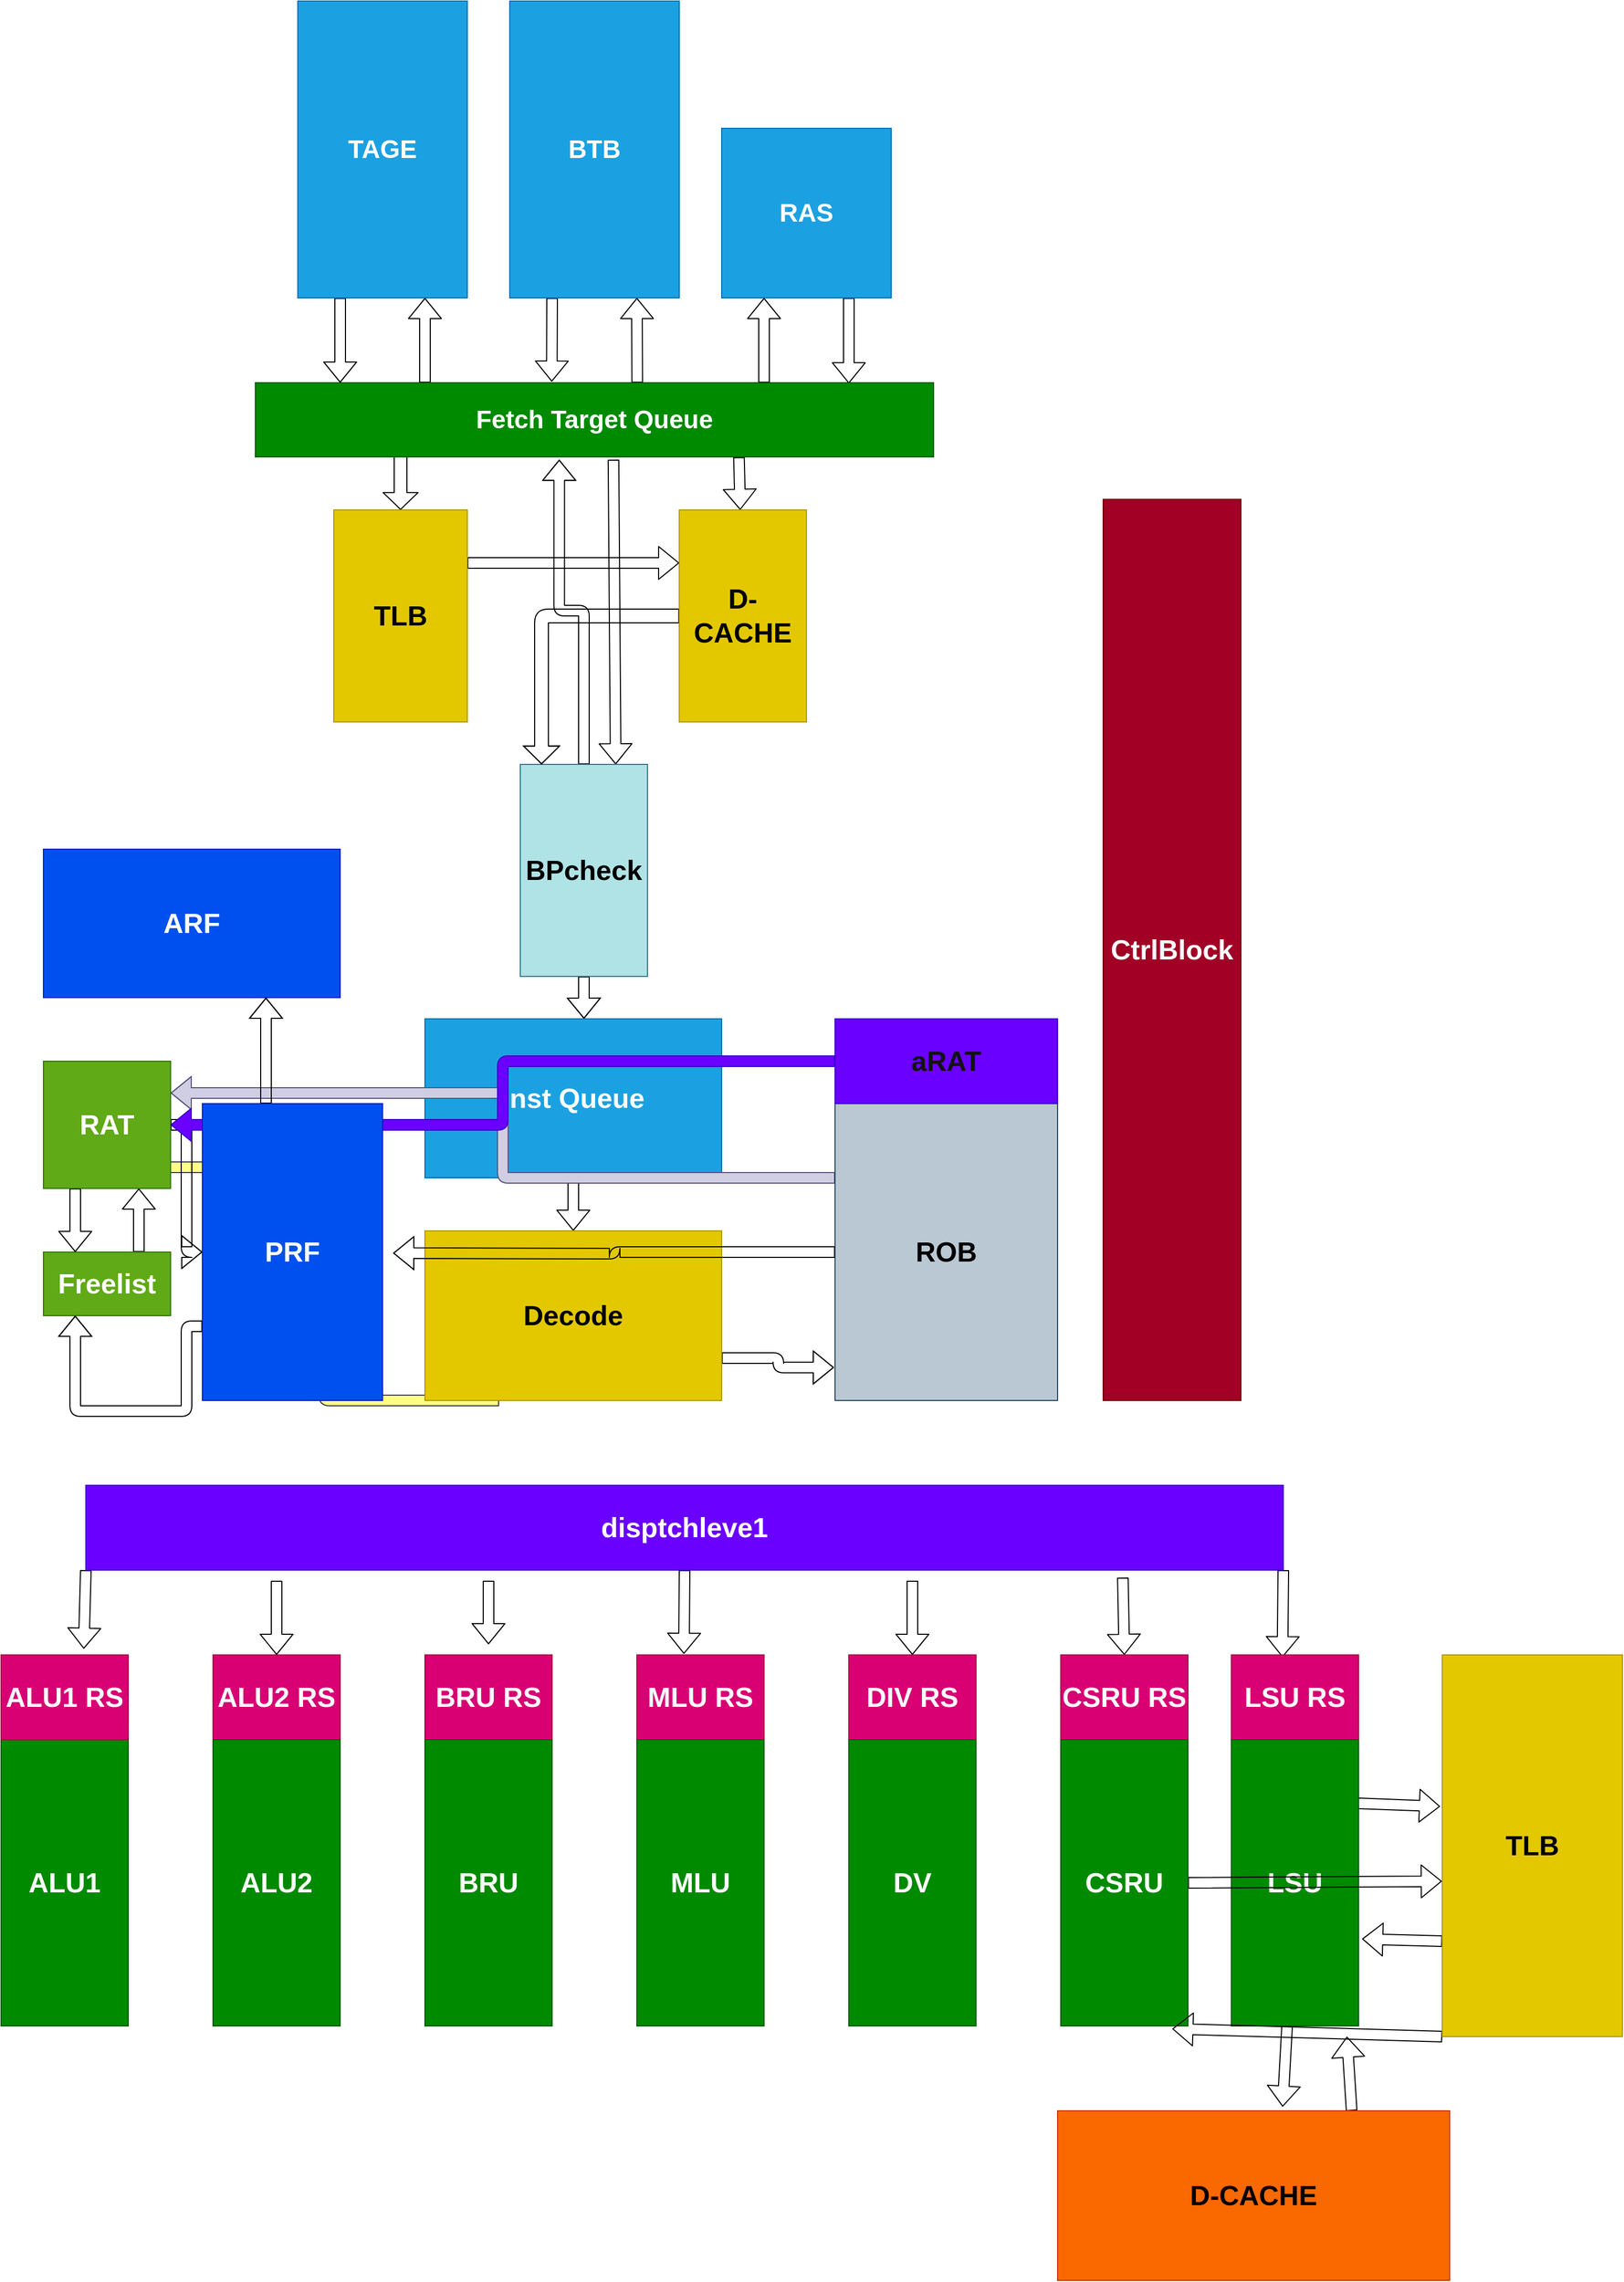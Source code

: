 <mxfile>
    <diagram id="EKzQQ3M8WK9-Ac7z57sP" name="Page-1">
        <mxGraphModel dx="3337" dy="3182" grid="1" gridSize="10" guides="1" tooltips="1" connect="1" arrows="1" fold="1" page="1" pageScale="1" pageWidth="827" pageHeight="1169" math="0" shadow="0">
            <root>
                <mxCell id="0"/>
                <mxCell id="1" parent="0"/>
                <mxCell id="eWK4d_EPXdULh0frg8aH-11" style="edgeStyle=none;html=1;exitX=0.25;exitY=1;exitDx=0;exitDy=0;entryX=0.437;entryY=-0.014;entryDx=0;entryDy=0;entryPerimeter=0;shape=flexArrow;" edge="1" parent="1" source="eWK4d_EPXdULh0frg8aH-2" target="eWK4d_EPXdULh0frg8aH-5">
                    <mxGeometry relative="1" as="geometry"/>
                </mxCell>
                <mxCell id="eWK4d_EPXdULh0frg8aH-2" value="&lt;h1&gt;BTB&lt;/h1&gt;" style="whiteSpace=wrap;html=1;fillColor=#1ba1e2;fontColor=#ffffff;strokeColor=#006EAF;" vertex="1" parent="1">
                    <mxGeometry x="520" y="-680" width="160" height="280" as="geometry"/>
                </mxCell>
                <mxCell id="eWK4d_EPXdULh0frg8aH-10" style="edgeStyle=none;html=1;exitX=0.25;exitY=1;exitDx=0;exitDy=0;entryX=0.125;entryY=0;entryDx=0;entryDy=0;entryPerimeter=0;shape=flexArrow;" edge="1" parent="1" source="eWK4d_EPXdULh0frg8aH-3" target="eWK4d_EPXdULh0frg8aH-5">
                    <mxGeometry relative="1" as="geometry"/>
                </mxCell>
                <mxCell id="eWK4d_EPXdULh0frg8aH-3" value="&lt;h1&gt;TAGE&lt;/h1&gt;" style="whiteSpace=wrap;html=1;fillColor=#1ba1e2;fontColor=#ffffff;strokeColor=#006EAF;" vertex="1" parent="1">
                    <mxGeometry x="320" y="-680" width="160" height="280" as="geometry"/>
                </mxCell>
                <mxCell id="eWK4d_EPXdULh0frg8aH-16" style="edgeStyle=none;html=1;exitX=0.75;exitY=1;exitDx=0;exitDy=0;entryX=0.875;entryY=0.009;entryDx=0;entryDy=0;entryPerimeter=0;shape=flexArrow;" edge="1" parent="1" source="eWK4d_EPXdULh0frg8aH-4" target="eWK4d_EPXdULh0frg8aH-5">
                    <mxGeometry relative="1" as="geometry"/>
                </mxCell>
                <mxCell id="eWK4d_EPXdULh0frg8aH-4" value="&lt;h1&gt;RAS&lt;/h1&gt;" style="whiteSpace=wrap;html=1;fillColor=#1ba1e2;fontColor=#ffffff;strokeColor=#006EAF;" vertex="1" parent="1">
                    <mxGeometry x="720" y="-560" width="160" height="160" as="geometry"/>
                </mxCell>
                <mxCell id="eWK4d_EPXdULh0frg8aH-9" style="edgeStyle=none;html=1;exitX=0.25;exitY=0;exitDx=0;exitDy=0;entryX=0.75;entryY=1;entryDx=0;entryDy=0;shape=flexArrow;" edge="1" parent="1" source="eWK4d_EPXdULh0frg8aH-5" target="eWK4d_EPXdULh0frg8aH-3">
                    <mxGeometry relative="1" as="geometry"/>
                </mxCell>
                <mxCell id="eWK4d_EPXdULh0frg8aH-12" style="edgeStyle=none;html=1;exitX=0.563;exitY=0;exitDx=0;exitDy=0;entryX=0.75;entryY=1;entryDx=0;entryDy=0;shape=flexArrow;exitPerimeter=0;" edge="1" parent="1" source="eWK4d_EPXdULh0frg8aH-5" target="eWK4d_EPXdULh0frg8aH-2">
                    <mxGeometry relative="1" as="geometry"/>
                </mxCell>
                <mxCell id="eWK4d_EPXdULh0frg8aH-15" style="edgeStyle=none;html=1;exitX=0.75;exitY=0;exitDx=0;exitDy=0;entryX=0.25;entryY=1;entryDx=0;entryDy=0;shape=flexArrow;" edge="1" parent="1" source="eWK4d_EPXdULh0frg8aH-5" target="eWK4d_EPXdULh0frg8aH-4">
                    <mxGeometry relative="1" as="geometry"/>
                </mxCell>
                <mxCell id="eWK4d_EPXdULh0frg8aH-20" style="edgeStyle=none;html=1;entryX=0.5;entryY=0;entryDx=0;entryDy=0;fontSize=13;fontColor=#000000;shape=flexArrow;width=12;endSize=4.95;" edge="1" parent="1" target="eWK4d_EPXdULh0frg8aH-17">
                    <mxGeometry relative="1" as="geometry">
                        <mxPoint x="417" y="-260" as="sourcePoint"/>
                    </mxGeometry>
                </mxCell>
                <mxCell id="eWK4d_EPXdULh0frg8aH-22" style="edgeStyle=none;shape=flexArrow;html=1;exitX=0.713;exitY=1.003;exitDx=0;exitDy=0;fontSize=13;fontColor=#000000;exitPerimeter=0;" edge="1" parent="1" source="eWK4d_EPXdULh0frg8aH-5" target="eWK4d_EPXdULh0frg8aH-19">
                    <mxGeometry relative="1" as="geometry"/>
                </mxCell>
                <mxCell id="eWK4d_EPXdULh0frg8aH-24" style="edgeStyle=none;shape=flexArrow;html=1;entryX=0.75;entryY=0;entryDx=0;entryDy=0;fontSize=13;fontColor=#000000;exitX=0.528;exitY=1.037;exitDx=0;exitDy=0;exitPerimeter=0;" edge="1" parent="1" source="eWK4d_EPXdULh0frg8aH-5" target="eWK4d_EPXdULh0frg8aH-18">
                    <mxGeometry relative="1" as="geometry"/>
                </mxCell>
                <mxCell id="eWK4d_EPXdULh0frg8aH-5" value="&lt;h1&gt;Fetch Target Queue&lt;/h1&gt;" style="whiteSpace=wrap;html=1;fillColor=#008a00;fontColor=#ffffff;strokeColor=#005700;" vertex="1" parent="1">
                    <mxGeometry x="280" y="-320" width="640" height="70" as="geometry"/>
                </mxCell>
                <mxCell id="eWK4d_EPXdULh0frg8aH-23" style="edgeStyle=none;shape=flexArrow;html=1;entryX=0;entryY=0.25;entryDx=0;entryDy=0;fontSize=13;fontColor=#000000;exitX=1;exitY=0.25;exitDx=0;exitDy=0;" edge="1" parent="1" source="eWK4d_EPXdULh0frg8aH-17" target="eWK4d_EPXdULh0frg8aH-19">
                    <mxGeometry relative="1" as="geometry"/>
                </mxCell>
                <mxCell id="eWK4d_EPXdULh0frg8aH-17" value="&lt;h1&gt;TLB&lt;/h1&gt;" style="whiteSpace=wrap;html=1;fontSize=13;fontColor=#000000;fillColor=#e3c800;strokeColor=#B09500;" vertex="1" parent="1">
                    <mxGeometry x="354" y="-200" width="126" height="200" as="geometry"/>
                </mxCell>
                <mxCell id="eWK4d_EPXdULh0frg8aH-26" style="edgeStyle=orthogonalEdgeStyle;shape=flexArrow;html=1;exitX=0.5;exitY=0;exitDx=0;exitDy=0;entryX=0.448;entryY=1.037;entryDx=0;entryDy=0;entryPerimeter=0;fontSize=13;fontColor=#000000;" edge="1" parent="1" source="eWK4d_EPXdULh0frg8aH-18" target="eWK4d_EPXdULh0frg8aH-5">
                    <mxGeometry relative="1" as="geometry"/>
                </mxCell>
                <mxCell id="eWK4d_EPXdULh0frg8aH-27" style="edgeStyle=orthogonalEdgeStyle;shape=flexArrow;html=1;exitX=0.5;exitY=1;exitDx=0;exitDy=0;entryX=0.536;entryY=0;entryDx=0;entryDy=0;entryPerimeter=0;fontSize=13;fontColor=#000000;" edge="1" parent="1" source="eWK4d_EPXdULh0frg8aH-18" target="eWK4d_EPXdULh0frg8aH-21">
                    <mxGeometry relative="1" as="geometry"/>
                </mxCell>
                <mxCell id="eWK4d_EPXdULh0frg8aH-18" value="&lt;h1&gt;&lt;font color=&quot;#000000&quot;&gt;BPcheck&lt;/font&gt;&lt;/h1&gt;" style="whiteSpace=wrap;html=1;fontSize=13;fillColor=#b0e3e6;strokeColor=#0e8088;" vertex="1" parent="1">
                    <mxGeometry x="530" y="40" width="120" height="200" as="geometry"/>
                </mxCell>
                <mxCell id="eWK4d_EPXdULh0frg8aH-25" style="edgeStyle=orthogonalEdgeStyle;shape=flexArrow;html=1;fontSize=13;fontColor=#000000;entryX=0.167;entryY=0;entryDx=0;entryDy=0;entryPerimeter=0;width=13;endSize=5.27;" edge="1" parent="1" source="eWK4d_EPXdULh0frg8aH-19" target="eWK4d_EPXdULh0frg8aH-18">
                    <mxGeometry relative="1" as="geometry">
                        <mxPoint x="740" y="130" as="targetPoint"/>
                    </mxGeometry>
                </mxCell>
                <mxCell id="eWK4d_EPXdULh0frg8aH-19" value="&lt;h1&gt;D-CACHE&lt;/h1&gt;" style="whiteSpace=wrap;html=1;fontSize=13;fontColor=#000000;fillColor=#e3c800;strokeColor=#B09500;" vertex="1" parent="1">
                    <mxGeometry x="680" y="-200" width="120" height="200" as="geometry"/>
                </mxCell>
                <mxCell id="eWK4d_EPXdULh0frg8aH-29" value="" style="edgeStyle=orthogonalEdgeStyle;shape=flexArrow;html=1;fontSize=13;fontColor=#000000;" edge="1" parent="1" source="eWK4d_EPXdULh0frg8aH-21" target="eWK4d_EPXdULh0frg8aH-28">
                    <mxGeometry relative="1" as="geometry"/>
                </mxCell>
                <mxCell id="eWK4d_EPXdULh0frg8aH-21" value="&lt;h1&gt;Inst Queue&lt;/h1&gt;" style="whiteSpace=wrap;html=1;fontSize=13;fontColor=#ffffff;fillColor=#1ba1e2;strokeColor=#006EAF;" vertex="1" parent="1">
                    <mxGeometry x="440" y="280" width="280" height="150" as="geometry"/>
                </mxCell>
                <mxCell id="eWK4d_EPXdULh0frg8aH-31" style="edgeStyle=orthogonalEdgeStyle;shape=flexArrow;html=1;exitX=1;exitY=0.75;exitDx=0;exitDy=0;entryX=-0.005;entryY=0.889;entryDx=0;entryDy=0;entryPerimeter=0;fontSize=13;fontColor=#000000;" edge="1" parent="1" source="eWK4d_EPXdULh0frg8aH-28" target="eWK4d_EPXdULh0frg8aH-30">
                    <mxGeometry relative="1" as="geometry"/>
                </mxCell>
                <mxCell id="eWK4d_EPXdULh0frg8aH-52" style="edgeStyle=elbowEdgeStyle;shape=flexArrow;html=1;exitX=0.25;exitY=1;exitDx=0;exitDy=0;entryX=0.833;entryY=0.833;entryDx=0;entryDy=0;entryPerimeter=0;fontSize=13;fontColor=#121212;fillColor=#ffff88;strokeColor=#36393d;" edge="1" parent="1" source="eWK4d_EPXdULh0frg8aH-28" target="eWK4d_EPXdULh0frg8aH-33">
                    <mxGeometry relative="1" as="geometry"/>
                </mxCell>
                <mxCell id="eWK4d_EPXdULh0frg8aH-28" value="&lt;h1&gt;Decode&lt;/h1&gt;" style="whiteSpace=wrap;html=1;fontSize=13;fontColor=#000000;fillColor=#e3c800;strokeColor=#B09500;" vertex="1" parent="1">
                    <mxGeometry x="440" y="480" width="280" height="160" as="geometry"/>
                </mxCell>
                <mxCell id="eWK4d_EPXdULh0frg8aH-46" style="edgeStyle=orthogonalEdgeStyle;shape=flexArrow;html=1;exitX=0;exitY=0.5;exitDx=0;exitDy=0;fontSize=13;fontColor=#121212;" edge="1" parent="1" source="eWK4d_EPXdULh0frg8aH-30">
                    <mxGeometry relative="1" as="geometry">
                        <mxPoint x="410" y="501" as="targetPoint"/>
                    </mxGeometry>
                </mxCell>
                <mxCell id="eWK4d_EPXdULh0frg8aH-47" style="edgeStyle=orthogonalEdgeStyle;shape=flexArrow;html=1;exitX=0;exitY=0.25;exitDx=0;exitDy=0;entryX=1;entryY=0.25;entryDx=0;entryDy=0;fontSize=13;fontColor=#121212;fillColor=#d0cee2;strokeColor=#56517e;" edge="1" parent="1" source="eWK4d_EPXdULh0frg8aH-30" target="eWK4d_EPXdULh0frg8aH-33">
                    <mxGeometry relative="1" as="geometry"/>
                </mxCell>
                <mxCell id="eWK4d_EPXdULh0frg8aH-30" value="&lt;h1&gt;&lt;font color=&quot;#000000&quot;&gt;ROB&lt;/font&gt;&lt;/h1&gt;" style="whiteSpace=wrap;html=1;fontSize=13;fillColor=#bac8d3;strokeColor=#23445d;" vertex="1" parent="1">
                    <mxGeometry x="827" y="360" width="210" height="280" as="geometry"/>
                </mxCell>
                <mxCell id="eWK4d_EPXdULh0frg8aH-38" style="edgeStyle=orthogonalEdgeStyle;shape=flexArrow;html=1;exitX=0.75;exitY=0;exitDx=0;exitDy=0;entryX=0.75;entryY=1;entryDx=0;entryDy=0;fontSize=13;fontColor=#121212;" edge="1" parent="1" source="eWK4d_EPXdULh0frg8aH-32" target="eWK4d_EPXdULh0frg8aH-33">
                    <mxGeometry relative="1" as="geometry"/>
                </mxCell>
                <mxCell id="eWK4d_EPXdULh0frg8aH-32" value="&lt;h1&gt;Freelist&lt;/h1&gt;" style="whiteSpace=wrap;html=1;fontSize=13;fontColor=#ffffff;fillColor=#60a917;strokeColor=#2D7600;" vertex="1" parent="1">
                    <mxGeometry x="80" y="500" width="120" height="60" as="geometry"/>
                </mxCell>
                <mxCell id="eWK4d_EPXdULh0frg8aH-39" style="edgeStyle=orthogonalEdgeStyle;shape=flexArrow;html=1;exitX=0.25;exitY=1;exitDx=0;exitDy=0;entryX=0.25;entryY=0;entryDx=0;entryDy=0;fontSize=13;fontColor=#121212;" edge="1" parent="1" source="eWK4d_EPXdULh0frg8aH-33" target="eWK4d_EPXdULh0frg8aH-32">
                    <mxGeometry relative="1" as="geometry"/>
                </mxCell>
                <mxCell id="eWK4d_EPXdULh0frg8aH-44" style="edgeStyle=orthogonalEdgeStyle;shape=flexArrow;html=1;exitX=1;exitY=0.5;exitDx=0;exitDy=0;fontSize=13;fontColor=#121212;" edge="1" parent="1" source="eWK4d_EPXdULh0frg8aH-33" target="eWK4d_EPXdULh0frg8aH-37">
                    <mxGeometry relative="1" as="geometry"/>
                </mxCell>
                <mxCell id="eWK4d_EPXdULh0frg8aH-33" value="&lt;h1&gt;RAT&lt;/h1&gt;" style="whiteSpace=wrap;html=1;fontSize=13;fontColor=#ffffff;fillColor=#60a917;strokeColor=#2D7600;" vertex="1" parent="1">
                    <mxGeometry x="80" y="320" width="120" height="120" as="geometry"/>
                </mxCell>
                <mxCell id="eWK4d_EPXdULh0frg8aH-50" style="edgeStyle=elbowEdgeStyle;shape=flexArrow;html=1;exitX=0;exitY=0.5;exitDx=0;exitDy=0;fontSize=13;fontColor=#121212;fillColor=#6a00ff;strokeColor=#3700CC;" edge="1" parent="1" source="eWK4d_EPXdULh0frg8aH-34" target="eWK4d_EPXdULh0frg8aH-33">
                    <mxGeometry relative="1" as="geometry"/>
                </mxCell>
                <mxCell id="eWK4d_EPXdULh0frg8aH-34" value="&lt;h1&gt;&lt;font color=&quot;#121212&quot;&gt;aRAT&lt;/font&gt;&lt;/h1&gt;" style="whiteSpace=wrap;html=1;fontSize=13;fontColor=#ffffff;fillColor=#6a00ff;strokeColor=#3700CC;" vertex="1" parent="1">
                    <mxGeometry x="827" y="280" width="210" height="80" as="geometry"/>
                </mxCell>
                <mxCell id="eWK4d_EPXdULh0frg8aH-36" value="&lt;h1&gt;ARF&lt;/h1&gt;" style="whiteSpace=wrap;html=1;fontSize=13;fontColor=#ffffff;fillColor=#0050ef;strokeColor=#001DBC;" vertex="1" parent="1">
                    <mxGeometry x="80" y="120" width="280" height="140" as="geometry"/>
                </mxCell>
                <mxCell id="eWK4d_EPXdULh0frg8aH-45" style="edgeStyle=orthogonalEdgeStyle;shape=flexArrow;html=1;exitX=0;exitY=0.75;exitDx=0;exitDy=0;entryX=0.25;entryY=1;entryDx=0;entryDy=0;fontSize=13;fontColor=#121212;" edge="1" parent="1" source="eWK4d_EPXdULh0frg8aH-37" target="eWK4d_EPXdULh0frg8aH-32">
                    <mxGeometry relative="1" as="geometry"/>
                </mxCell>
                <mxCell id="eWK4d_EPXdULh0frg8aH-51" style="edgeStyle=elbowEdgeStyle;shape=flexArrow;html=1;entryX=0.75;entryY=1;entryDx=0;entryDy=0;fontSize=13;fontColor=#121212;" edge="1" parent="1" source="eWK4d_EPXdULh0frg8aH-37" target="eWK4d_EPXdULh0frg8aH-36">
                    <mxGeometry relative="1" as="geometry"/>
                </mxCell>
                <mxCell id="eWK4d_EPXdULh0frg8aH-37" value="&lt;h1&gt;PRF&lt;/h1&gt;" style="whiteSpace=wrap;html=1;fontSize=13;fontColor=#ffffff;fillColor=#0050ef;strokeColor=#001DBC;" vertex="1" parent="1">
                    <mxGeometry x="230" y="360" width="170" height="280" as="geometry"/>
                </mxCell>
                <mxCell id="eWK4d_EPXdULh0frg8aH-43" value="&lt;h1&gt;CtrlBlock&lt;/h1&gt;" style="whiteSpace=wrap;html=1;fontSize=13;fontColor=#ffffff;fillColor=#a20025;strokeColor=#6F0000;" vertex="1" parent="1">
                    <mxGeometry x="1080" y="-210" width="130" height="850" as="geometry"/>
                </mxCell>
                <mxCell id="eWK4d_EPXdULh0frg8aH-74" style="edgeStyle=none;shape=flexArrow;html=1;exitX=0;exitY=1;exitDx=0;exitDy=0;entryX=0.65;entryY=-0.072;entryDx=0;entryDy=0;entryPerimeter=0;fontSize=13;fontColor=#121212;" edge="1" parent="1" source="eWK4d_EPXdULh0frg8aH-53" target="eWK4d_EPXdULh0frg8aH-59">
                    <mxGeometry relative="1" as="geometry"/>
                </mxCell>
                <mxCell id="eWK4d_EPXdULh0frg8aH-75" style="edgeStyle=none;shape=flexArrow;html=1;entryX=0.5;entryY=0;entryDx=0;entryDy=0;fontSize=13;fontColor=#121212;" edge="1" parent="1" target="eWK4d_EPXdULh0frg8aH-60">
                    <mxGeometry relative="1" as="geometry">
                        <mxPoint x="300" y="810" as="sourcePoint"/>
                    </mxGeometry>
                </mxCell>
                <mxCell id="eWK4d_EPXdULh0frg8aH-76" style="edgeStyle=none;shape=flexArrow;html=1;fontSize=13;fontColor=#121212;" edge="1" parent="1">
                    <mxGeometry relative="1" as="geometry">
                        <mxPoint x="500" y="870" as="targetPoint"/>
                        <mxPoint x="500" y="810" as="sourcePoint"/>
                    </mxGeometry>
                </mxCell>
                <mxCell id="eWK4d_EPXdULh0frg8aH-77" style="edgeStyle=none;shape=flexArrow;html=1;exitX=0.5;exitY=1;exitDx=0;exitDy=0;entryX=0.37;entryY=-0.012;entryDx=0;entryDy=0;entryPerimeter=0;fontSize=13;fontColor=#121212;" edge="1" parent="1" source="eWK4d_EPXdULh0frg8aH-53" target="eWK4d_EPXdULh0frg8aH-62">
                    <mxGeometry relative="1" as="geometry"/>
                </mxCell>
                <mxCell id="eWK4d_EPXdULh0frg8aH-78" style="edgeStyle=none;shape=flexArrow;html=1;entryX=0.5;entryY=0;entryDx=0;entryDy=0;fontSize=13;fontColor=#121212;" edge="1" parent="1" target="eWK4d_EPXdULh0frg8aH-61">
                    <mxGeometry relative="1" as="geometry">
                        <mxPoint x="900" y="810" as="sourcePoint"/>
                    </mxGeometry>
                </mxCell>
                <mxCell id="eWK4d_EPXdULh0frg8aH-79" style="edgeStyle=none;shape=flexArrow;html=1;exitX=0.866;exitY=1.088;exitDx=0;exitDy=0;entryX=0.5;entryY=0;entryDx=0;entryDy=0;fontSize=13;fontColor=#121212;exitPerimeter=0;" edge="1" parent="1" source="eWK4d_EPXdULh0frg8aH-53" target="eWK4d_EPXdULh0frg8aH-65">
                    <mxGeometry relative="1" as="geometry"/>
                </mxCell>
                <mxCell id="eWK4d_EPXdULh0frg8aH-80" style="edgeStyle=none;shape=flexArrow;html=1;exitX=1;exitY=1;exitDx=0;exitDy=0;entryX=0.402;entryY=0.028;entryDx=0;entryDy=0;entryPerimeter=0;fontSize=13;fontColor=#121212;" edge="1" parent="1" source="eWK4d_EPXdULh0frg8aH-53" target="eWK4d_EPXdULh0frg8aH-64">
                    <mxGeometry relative="1" as="geometry"/>
                </mxCell>
                <mxCell id="eWK4d_EPXdULh0frg8aH-53" value="&lt;h1&gt;disptchleve1&lt;/h1&gt;" style="whiteSpace=wrap;html=1;fontSize=13;fontColor=#ffffff;fillColor=#6a00ff;strokeColor=#3700CC;" vertex="1" parent="1">
                    <mxGeometry x="120" y="720" width="1130" height="80" as="geometry"/>
                </mxCell>
                <mxCell id="eWK4d_EPXdULh0frg8aH-58" value="&lt;h1&gt;ALU1&lt;/h1&gt;" style="whiteSpace=wrap;html=1;fontSize=13;fontColor=#ffffff;fillColor=#008a00;strokeColor=#005700;" vertex="1" parent="1">
                    <mxGeometry x="40" y="960" width="120" height="270" as="geometry"/>
                </mxCell>
                <mxCell id="eWK4d_EPXdULh0frg8aH-59" value="&lt;h1&gt;ALU1 RS&lt;/h1&gt;" style="whiteSpace=wrap;html=1;fontSize=13;fontColor=#ffffff;fillColor=#d80073;strokeColor=#A50040;" vertex="1" parent="1">
                    <mxGeometry x="40" y="880" width="120" height="80" as="geometry"/>
                </mxCell>
                <mxCell id="eWK4d_EPXdULh0frg8aH-60" value="&lt;h1&gt;ALU2 RS&lt;/h1&gt;" style="whiteSpace=wrap;html=1;fontSize=13;fontColor=#ffffff;fillColor=#d80073;strokeColor=#A50040;" vertex="1" parent="1">
                    <mxGeometry x="240" y="880" width="120" height="80" as="geometry"/>
                </mxCell>
                <mxCell id="eWK4d_EPXdULh0frg8aH-61" value="&lt;h1&gt;DIV RS&lt;/h1&gt;" style="whiteSpace=wrap;html=1;fontSize=13;fontColor=#ffffff;fillColor=#d80073;strokeColor=#A50040;" vertex="1" parent="1">
                    <mxGeometry x="840" y="880" width="120" height="80" as="geometry"/>
                </mxCell>
                <mxCell id="eWK4d_EPXdULh0frg8aH-62" value="&lt;h1&gt;MLU RS&lt;/h1&gt;" style="whiteSpace=wrap;html=1;fontSize=13;fontColor=#ffffff;fillColor=#d80073;strokeColor=#A50040;" vertex="1" parent="1">
                    <mxGeometry x="640" y="880" width="120" height="80" as="geometry"/>
                </mxCell>
                <mxCell id="eWK4d_EPXdULh0frg8aH-63" value="&lt;h1&gt;BRU RS&lt;/h1&gt;" style="whiteSpace=wrap;html=1;fontSize=13;fontColor=#ffffff;fillColor=#d80073;strokeColor=#A50040;" vertex="1" parent="1">
                    <mxGeometry x="440" y="880" width="120" height="80" as="geometry"/>
                </mxCell>
                <mxCell id="eWK4d_EPXdULh0frg8aH-64" value="&lt;h1&gt;LSU RS&lt;/h1&gt;" style="whiteSpace=wrap;html=1;fontSize=13;fontColor=#ffffff;fillColor=#d80073;strokeColor=#A50040;" vertex="1" parent="1">
                    <mxGeometry x="1201" y="880" width="120" height="80" as="geometry"/>
                </mxCell>
                <mxCell id="eWK4d_EPXdULh0frg8aH-65" value="&lt;h1&gt;CSRU RS&lt;/h1&gt;" style="whiteSpace=wrap;html=1;fontSize=13;fontColor=#ffffff;fillColor=#d80073;strokeColor=#A50040;" vertex="1" parent="1">
                    <mxGeometry x="1040" y="880" width="120" height="80" as="geometry"/>
                </mxCell>
                <mxCell id="eWK4d_EPXdULh0frg8aH-82" style="edgeStyle=none;shape=flexArrow;html=1;fontSize=13;fontColor=#121212;entryX=-0.012;entryY=0.397;entryDx=0;entryDy=0;entryPerimeter=0;" edge="1" parent="1" target="eWK4d_EPXdULh0frg8aH-81">
                    <mxGeometry relative="1" as="geometry">
                        <mxPoint x="1510" y="1020" as="targetPoint"/>
                        <mxPoint x="1320" y="1020" as="sourcePoint"/>
                    </mxGeometry>
                </mxCell>
                <mxCell id="eWK4d_EPXdULh0frg8aH-88" value="" style="edgeStyle=none;shape=flexArrow;html=1;fontSize=13;fontColor=#121212;entryX=0.574;entryY=-0.024;entryDx=0;entryDy=0;entryPerimeter=0;" edge="1" parent="1" source="eWK4d_EPXdULh0frg8aH-67" target="eWK4d_EPXdULh0frg8aH-84">
                    <mxGeometry relative="1" as="geometry"/>
                </mxCell>
                <mxCell id="eWK4d_EPXdULh0frg8aH-67" value="&lt;h1&gt;LSU&lt;/h1&gt;" style="whiteSpace=wrap;html=1;fontSize=13;fontColor=#ffffff;fillColor=#008a00;strokeColor=#005700;" vertex="1" parent="1">
                    <mxGeometry x="1201" y="960" width="120" height="270" as="geometry"/>
                </mxCell>
                <mxCell id="eWK4d_EPXdULh0frg8aH-85" style="edgeStyle=none;shape=flexArrow;html=1;exitX=1;exitY=0.5;exitDx=0;exitDy=0;entryX=-0.002;entryY=0.593;entryDx=0;entryDy=0;entryPerimeter=0;fontSize=13;fontColor=#121212;" edge="1" parent="1" source="eWK4d_EPXdULh0frg8aH-68" target="eWK4d_EPXdULh0frg8aH-81">
                    <mxGeometry relative="1" as="geometry"/>
                </mxCell>
                <mxCell id="eWK4d_EPXdULh0frg8aH-68" value="&lt;h1&gt;CSRU&lt;/h1&gt;" style="whiteSpace=wrap;html=1;fontSize=13;fontColor=#ffffff;fillColor=#008a00;strokeColor=#005700;" vertex="1" parent="1">
                    <mxGeometry x="1040" y="960" width="120" height="270" as="geometry"/>
                </mxCell>
                <mxCell id="eWK4d_EPXdULh0frg8aH-69" value="&lt;h1&gt;DV&lt;/h1&gt;" style="whiteSpace=wrap;html=1;fontSize=13;fontColor=#ffffff;fillColor=#008a00;strokeColor=#005700;" vertex="1" parent="1">
                    <mxGeometry x="840" y="960" width="120" height="270" as="geometry"/>
                </mxCell>
                <mxCell id="eWK4d_EPXdULh0frg8aH-70" value="&lt;h1&gt;MLU&lt;/h1&gt;" style="whiteSpace=wrap;html=1;fontSize=13;fontColor=#ffffff;fillColor=#008a00;strokeColor=#005700;" vertex="1" parent="1">
                    <mxGeometry x="640" y="960" width="120" height="270" as="geometry"/>
                </mxCell>
                <mxCell id="eWK4d_EPXdULh0frg8aH-71" value="&lt;h1&gt;BRU&lt;/h1&gt;" style="whiteSpace=wrap;html=1;fontSize=13;fontColor=#ffffff;fillColor=#008a00;strokeColor=#005700;" vertex="1" parent="1">
                    <mxGeometry x="440" y="960" width="120" height="270" as="geometry"/>
                </mxCell>
                <mxCell id="eWK4d_EPXdULh0frg8aH-72" value="&lt;h1&gt;ALU2&lt;/h1&gt;" style="whiteSpace=wrap;html=1;fontSize=13;fontColor=#ffffff;fillColor=#008a00;strokeColor=#005700;" vertex="1" parent="1">
                    <mxGeometry x="240" y="960" width="120" height="270" as="geometry"/>
                </mxCell>
                <mxCell id="eWK4d_EPXdULh0frg8aH-83" style="edgeStyle=none;shape=flexArrow;html=1;exitX=0;exitY=0.75;exitDx=0;exitDy=0;entryX=1.028;entryY=0.696;entryDx=0;entryDy=0;entryPerimeter=0;fontSize=13;fontColor=#121212;" edge="1" parent="1" source="eWK4d_EPXdULh0frg8aH-81" target="eWK4d_EPXdULh0frg8aH-67">
                    <mxGeometry relative="1" as="geometry"/>
                </mxCell>
                <mxCell id="eWK4d_EPXdULh0frg8aH-86" style="edgeStyle=none;shape=flexArrow;html=1;exitX=0;exitY=1;exitDx=0;exitDy=0;entryX=0.877;entryY=1.01;entryDx=0;entryDy=0;entryPerimeter=0;fontSize=13;fontColor=#121212;" edge="1" parent="1" source="eWK4d_EPXdULh0frg8aH-81" target="eWK4d_EPXdULh0frg8aH-68">
                    <mxGeometry relative="1" as="geometry"/>
                </mxCell>
                <mxCell id="eWK4d_EPXdULh0frg8aH-81" value="&lt;h1&gt;TLB&lt;/h1&gt;" style="whiteSpace=wrap;html=1;fontSize=13;fontColor=#000000;fillColor=#e3c800;strokeColor=#B09500;" vertex="1" parent="1">
                    <mxGeometry x="1400" y="880" width="170" height="360" as="geometry"/>
                </mxCell>
                <mxCell id="eWK4d_EPXdULh0frg8aH-89" style="edgeStyle=none;shape=flexArrow;html=1;exitX=0.75;exitY=0;exitDx=0;exitDy=0;fontSize=13;fontColor=#121212;" edge="1" parent="1" source="eWK4d_EPXdULh0frg8aH-84">
                    <mxGeometry relative="1" as="geometry">
                        <mxPoint x="1310" y="1240" as="targetPoint"/>
                    </mxGeometry>
                </mxCell>
                <mxCell id="eWK4d_EPXdULh0frg8aH-84" value="&lt;h1&gt;D-CACHE&lt;/h1&gt;" style="whiteSpace=wrap;html=1;fontSize=13;fontColor=#000000;fillColor=#fa6800;strokeColor=#C73500;" vertex="1" parent="1">
                    <mxGeometry x="1037" y="1310" width="370" height="160" as="geometry"/>
                </mxCell>
            </root>
        </mxGraphModel>
    </diagram>
    <diagram id="pZVfh8_1PY8h-HSOvNRY" name="Page-2">
        <mxGraphModel dx="1001" dy="604" grid="1" gridSize="10" guides="1" tooltips="1" connect="1" arrows="1" fold="1" page="1" pageScale="1" pageWidth="827" pageHeight="1169" math="0" shadow="0">
            <root>
                <mxCell id="0"/>
                <mxCell id="1" parent="0"/>
            </root>
        </mxGraphModel>
    </diagram>
</mxfile>